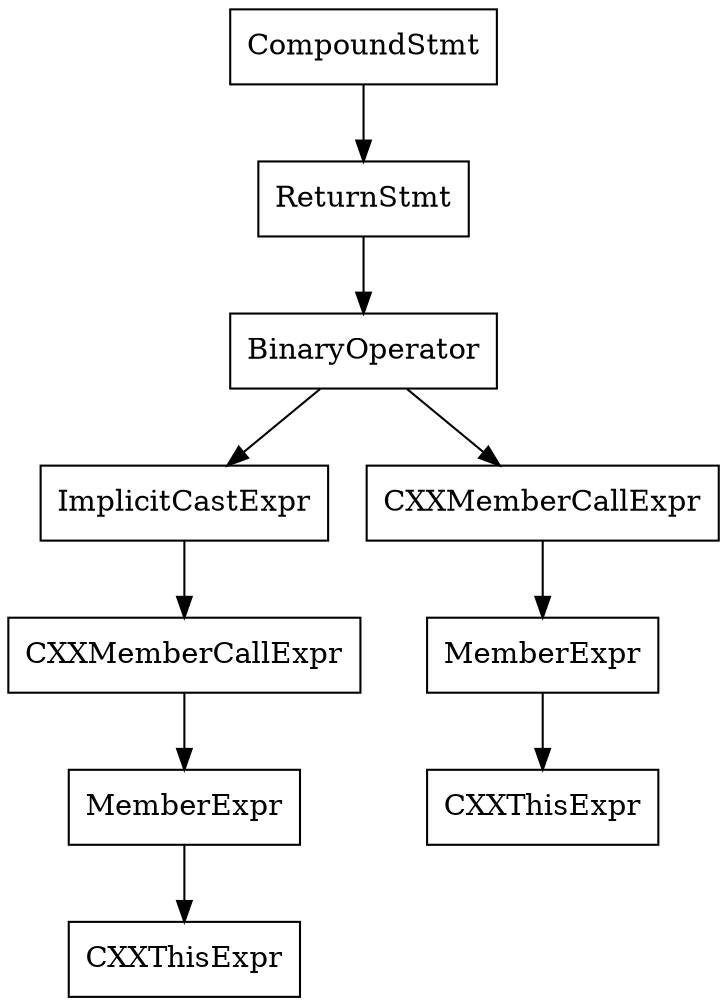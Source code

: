 digraph unnamed {

	Node0x55c2a56f3318 [shape=record,label="{CompoundStmt}"];
	Node0x55c2a56f3318 -> Node0x55c2a56f3308;
	Node0x55c2a56f3308 [shape=record,label="{ReturnStmt}"];
	Node0x55c2a56f3308 -> Node0x55c2a56f32e8;
	Node0x55c2a56f32e8 [shape=record,label="{BinaryOperator}"];
	Node0x55c2a56f32e8 -> Node0x55c2a56f32d0;
	Node0x55c2a56f32e8 -> Node0x55c2a56f32b0;
	Node0x55c2a56f32d0 [shape=record,label="{ImplicitCastExpr}"];
	Node0x55c2a56f32d0 -> Node0x55c2a56f31d0;
	Node0x55c2a56f31d0 [shape=record,label="{CXXMemberCallExpr}"];
	Node0x55c2a56f31d0 -> Node0x55c2a56f31a0;
	Node0x55c2a56f31a0 [shape=record,label="{MemberExpr}"];
	Node0x55c2a56f31a0 -> Node0x55c2a56f3190;
	Node0x55c2a56f3190 [shape=record,label="{CXXThisExpr}"];
	Node0x55c2a56f32b0 [shape=record,label="{CXXMemberCallExpr}"];
	Node0x55c2a56f32b0 -> Node0x55c2a56f3280;
	Node0x55c2a56f3280 [shape=record,label="{MemberExpr}"];
	Node0x55c2a56f3280 -> Node0x55c2a56f3270;
	Node0x55c2a56f3270 [shape=record,label="{CXXThisExpr}"];
}
